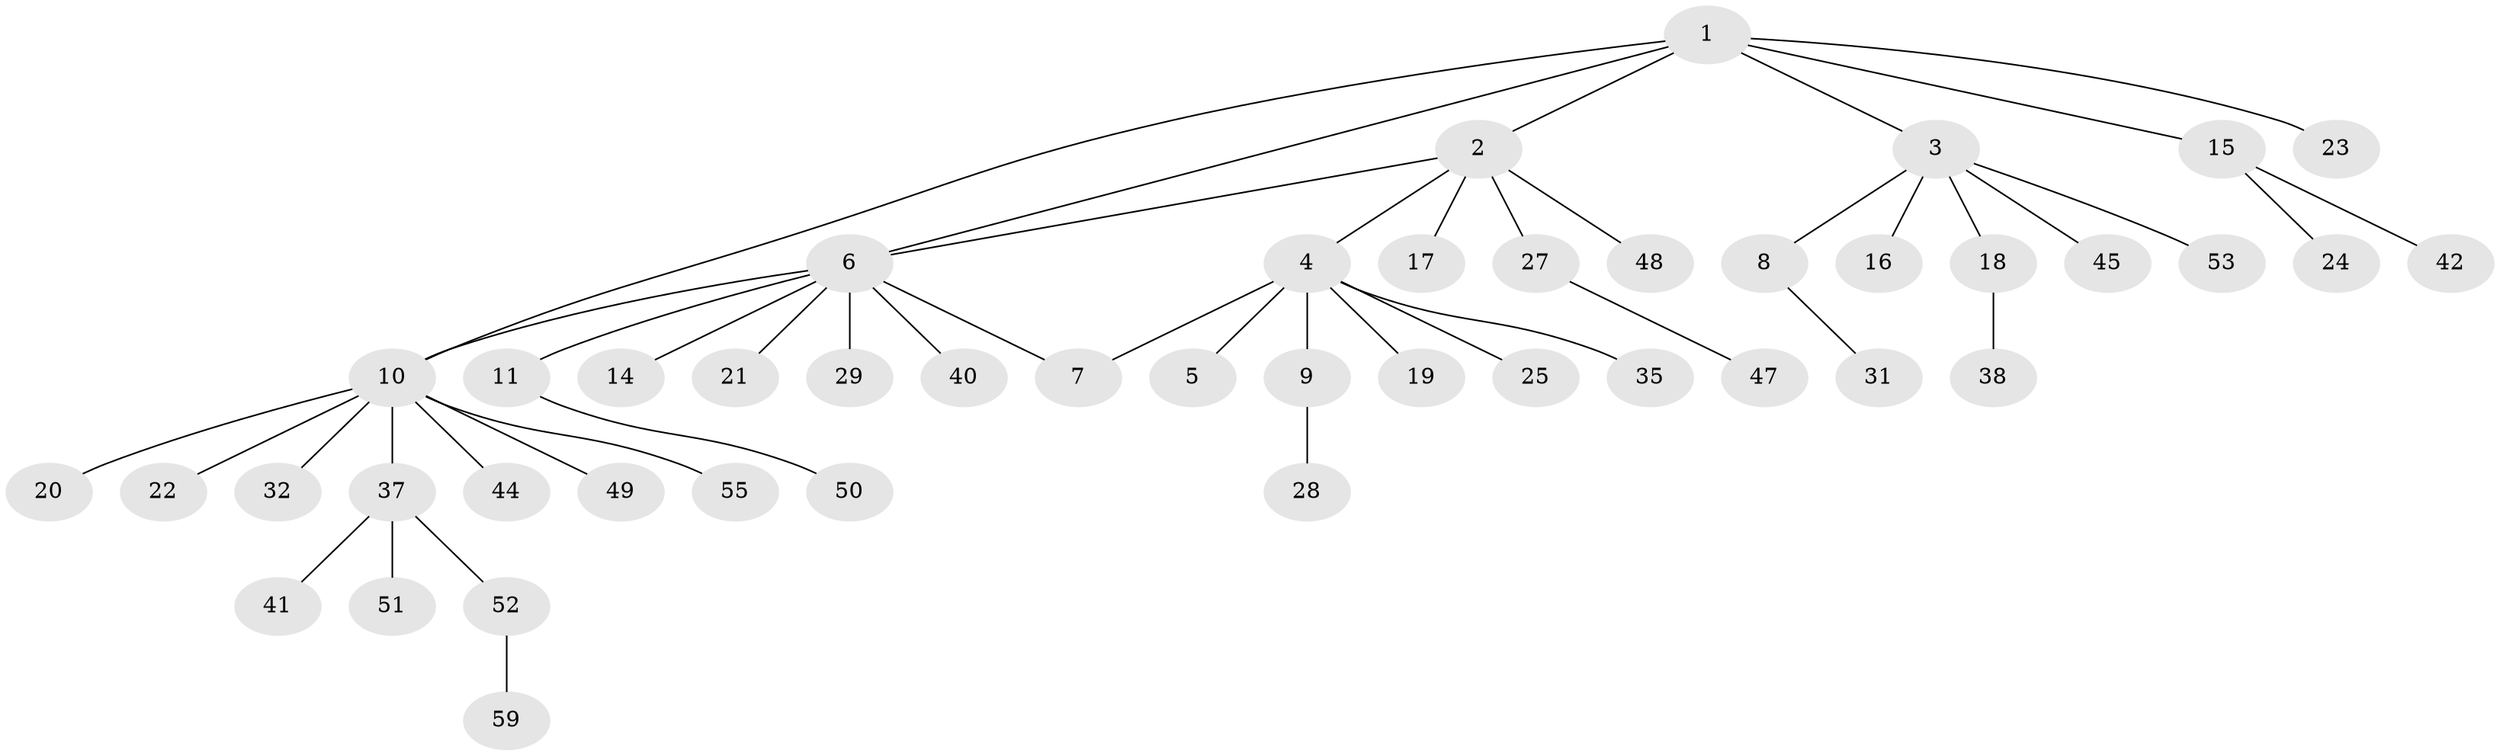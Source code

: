 // Generated by graph-tools (version 1.1) at 2025/51/02/27/25 19:51:59]
// undirected, 45 vertices, 47 edges
graph export_dot {
graph [start="1"]
  node [color=gray90,style=filled];
  1;
  2 [super="+12"];
  3 [super="+39"];
  4 [super="+33"];
  5;
  6 [super="+26"];
  7 [super="+36"];
  8 [super="+60"];
  9 [super="+13"];
  10 [super="+57"];
  11;
  14;
  15 [super="+61"];
  16;
  17 [super="+34"];
  18 [super="+46"];
  19;
  20;
  21;
  22 [super="+62"];
  23;
  24;
  25;
  27 [super="+30"];
  28;
  29;
  31;
  32 [super="+58"];
  35;
  37 [super="+43"];
  38;
  40;
  41 [super="+54"];
  42;
  44;
  45;
  47;
  48;
  49;
  50;
  51;
  52;
  53 [super="+56"];
  55;
  59;
  1 -- 2;
  1 -- 3;
  1 -- 6;
  1 -- 10;
  1 -- 15;
  1 -- 23;
  2 -- 4;
  2 -- 6;
  2 -- 17;
  2 -- 48;
  2 -- 27;
  3 -- 8;
  3 -- 16;
  3 -- 18;
  3 -- 45;
  3 -- 53;
  4 -- 5;
  4 -- 9;
  4 -- 19;
  4 -- 25;
  4 -- 35;
  4 -- 7;
  6 -- 7;
  6 -- 11;
  6 -- 14;
  6 -- 21;
  6 -- 29;
  6 -- 40;
  6 -- 10;
  8 -- 31;
  9 -- 28;
  10 -- 20;
  10 -- 22;
  10 -- 32;
  10 -- 37 [weight=2];
  10 -- 44;
  10 -- 49;
  10 -- 55;
  11 -- 50;
  15 -- 24;
  15 -- 42;
  18 -- 38;
  27 -- 47;
  37 -- 41;
  37 -- 51;
  37 -- 52;
  52 -- 59;
}
